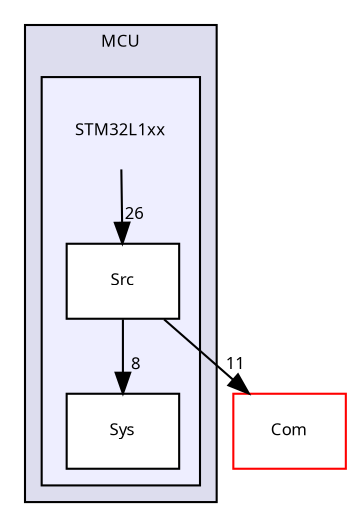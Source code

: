 digraph "Src/MCU/STM32L1xx" {
  compound=true
  node [ fontsize="8", fontname="Sans"];
  edge [ labelfontsize="8", labelfontname="Sans"];
  subgraph clusterdir_9c07b6f6cc004f3a3b80dfa585542b38 {
    graph [ bgcolor="#ddddee", pencolor="black", label="MCU" fontname="Sans", fontsize="8", URL="dir_9c07b6f6cc004f3a3b80dfa585542b38.html"]
  subgraph clusterdir_294a5424d4b46d26909d992d3fff1653 {
    graph [ bgcolor="#eeeeff", pencolor="black", label="" URL="dir_294a5424d4b46d26909d992d3fff1653.html"];
    dir_294a5424d4b46d26909d992d3fff1653 [shape=plaintext label="STM32L1xx"];
    dir_5ae6adbfa57977144829c98f83114dfa [shape=box label="Src" color="black" fillcolor="white" style="filled" URL="dir_5ae6adbfa57977144829c98f83114dfa.html"];
    dir_42aca7473bf52bff8354f08f6561c8f0 [shape=box label="Sys" color="black" fillcolor="white" style="filled" URL="dir_42aca7473bf52bff8354f08f6561c8f0.html"];
  }
  }
  dir_bd6076192d431881978bb9a63bffcd65 [shape=box label="Com" fillcolor="white" style="filled" color="red" URL="dir_bd6076192d431881978bb9a63bffcd65.html"];
  dir_5ae6adbfa57977144829c98f83114dfa->dir_42aca7473bf52bff8354f08f6561c8f0 [headlabel="8", labeldistance=1.5 headhref="dir_000028_000029.html"];
  dir_5ae6adbfa57977144829c98f83114dfa->dir_bd6076192d431881978bb9a63bffcd65 [headlabel="11", labeldistance=1.5 headhref="dir_000028_000001.html"];
  dir_294a5424d4b46d26909d992d3fff1653->dir_5ae6adbfa57977144829c98f83114dfa [headlabel="26", labeldistance=1.5 headhref="dir_000027_000028.html"];
}
